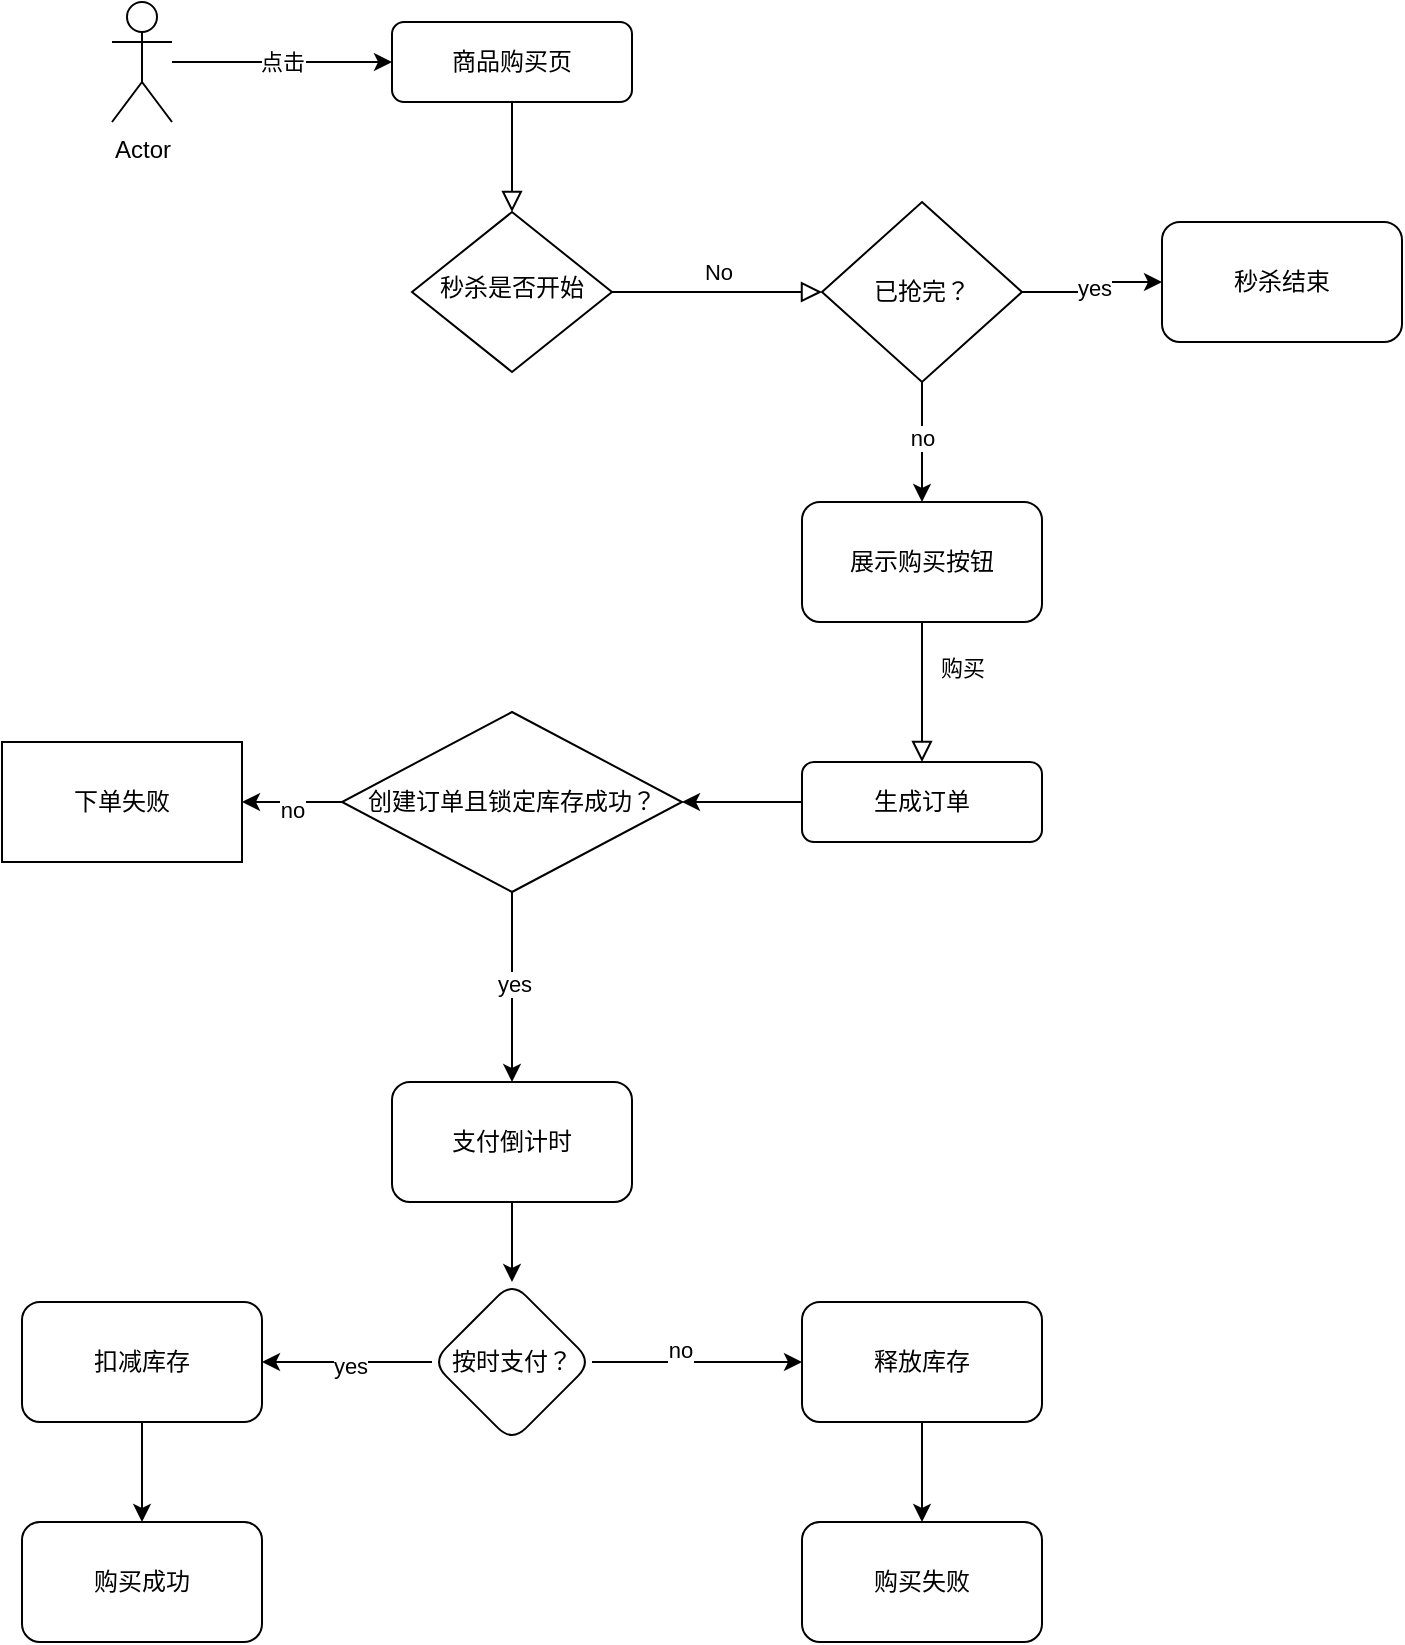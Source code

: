 <mxfile version="26.0.14">
  <diagram id="C5RBs43oDa-KdzZeNtuy" name="Page-1">
    <mxGraphModel dx="1818" dy="558" grid="1" gridSize="10" guides="1" tooltips="1" connect="1" arrows="1" fold="1" page="1" pageScale="1" pageWidth="827" pageHeight="1169" math="0" shadow="0">
      <root>
        <mxCell id="WIyWlLk6GJQsqaUBKTNV-0" />
        <mxCell id="WIyWlLk6GJQsqaUBKTNV-1" parent="WIyWlLk6GJQsqaUBKTNV-0" />
        <mxCell id="WIyWlLk6GJQsqaUBKTNV-2" value="" style="rounded=0;html=1;jettySize=auto;orthogonalLoop=1;fontSize=11;endArrow=block;endFill=0;endSize=8;strokeWidth=1;shadow=0;labelBackgroundColor=none;edgeStyle=orthogonalEdgeStyle;" parent="WIyWlLk6GJQsqaUBKTNV-1" source="WIyWlLk6GJQsqaUBKTNV-3" target="WIyWlLk6GJQsqaUBKTNV-6" edge="1">
          <mxGeometry relative="1" as="geometry" />
        </mxCell>
        <mxCell id="WIyWlLk6GJQsqaUBKTNV-3" value="商品购买页" style="rounded=1;whiteSpace=wrap;html=1;fontSize=12;glass=0;strokeWidth=1;shadow=0;" parent="WIyWlLk6GJQsqaUBKTNV-1" vertex="1">
          <mxGeometry x="125" y="80" width="120" height="40" as="geometry" />
        </mxCell>
        <mxCell id="WIyWlLk6GJQsqaUBKTNV-5" value="No" style="edgeStyle=orthogonalEdgeStyle;rounded=0;html=1;jettySize=auto;orthogonalLoop=1;fontSize=11;endArrow=block;endFill=0;endSize=8;strokeWidth=1;shadow=0;labelBackgroundColor=none;entryX=0;entryY=0.5;entryDx=0;entryDy=0;" parent="WIyWlLk6GJQsqaUBKTNV-1" source="WIyWlLk6GJQsqaUBKTNV-6" target="ZsQF3MbV9kmO2ybGHAxm-5" edge="1">
          <mxGeometry y="10" relative="1" as="geometry">
            <mxPoint as="offset" />
            <mxPoint x="320" y="210" as="targetPoint" />
          </mxGeometry>
        </mxCell>
        <mxCell id="WIyWlLk6GJQsqaUBKTNV-6" value="秒杀是否开始" style="rhombus;whiteSpace=wrap;html=1;shadow=0;fontFamily=Helvetica;fontSize=12;align=center;strokeWidth=1;spacing=6;spacingTop=-4;" parent="WIyWlLk6GJQsqaUBKTNV-1" vertex="1">
          <mxGeometry x="135" y="175" width="100" height="80" as="geometry" />
        </mxCell>
        <mxCell id="WIyWlLk6GJQsqaUBKTNV-8" value="购买&lt;div&gt;&lt;br&gt;&lt;/div&gt;" style="rounded=0;html=1;jettySize=auto;orthogonalLoop=1;fontSize=11;endArrow=block;endFill=0;endSize=8;strokeWidth=1;shadow=0;labelBackgroundColor=none;edgeStyle=orthogonalEdgeStyle;exitX=0.5;exitY=1;exitDx=0;exitDy=0;" parent="WIyWlLk6GJQsqaUBKTNV-1" source="ZsQF3MbV9kmO2ybGHAxm-10" target="WIyWlLk6GJQsqaUBKTNV-11" edge="1">
          <mxGeometry x="-0.143" y="20" relative="1" as="geometry">
            <mxPoint as="offset" />
            <mxPoint x="220" y="370" as="sourcePoint" />
          </mxGeometry>
        </mxCell>
        <mxCell id="ZsQF3MbV9kmO2ybGHAxm-14" value="" style="edgeStyle=orthogonalEdgeStyle;rounded=0;orthogonalLoop=1;jettySize=auto;html=1;" edge="1" parent="WIyWlLk6GJQsqaUBKTNV-1" source="WIyWlLk6GJQsqaUBKTNV-11" target="ZsQF3MbV9kmO2ybGHAxm-13">
          <mxGeometry relative="1" as="geometry" />
        </mxCell>
        <mxCell id="WIyWlLk6GJQsqaUBKTNV-11" value="生成订单" style="rounded=1;whiteSpace=wrap;html=1;fontSize=12;glass=0;strokeWidth=1;shadow=0;" parent="WIyWlLk6GJQsqaUBKTNV-1" vertex="1">
          <mxGeometry x="330" y="450" width="120" height="40" as="geometry" />
        </mxCell>
        <mxCell id="ZsQF3MbV9kmO2ybGHAxm-3" value="" style="edgeStyle=orthogonalEdgeStyle;rounded=0;orthogonalLoop=1;jettySize=auto;html=1;" edge="1" parent="WIyWlLk6GJQsqaUBKTNV-1" source="ZsQF3MbV9kmO2ybGHAxm-0" target="WIyWlLk6GJQsqaUBKTNV-3">
          <mxGeometry relative="1" as="geometry" />
        </mxCell>
        <mxCell id="ZsQF3MbV9kmO2ybGHAxm-4" value="点击" style="edgeLabel;html=1;align=center;verticalAlign=middle;resizable=0;points=[];" vertex="1" connectable="0" parent="ZsQF3MbV9kmO2ybGHAxm-3">
          <mxGeometry relative="1" as="geometry">
            <mxPoint as="offset" />
          </mxGeometry>
        </mxCell>
        <mxCell id="ZsQF3MbV9kmO2ybGHAxm-0" value="Actor" style="shape=umlActor;verticalLabelPosition=bottom;verticalAlign=top;html=1;outlineConnect=0;" vertex="1" parent="WIyWlLk6GJQsqaUBKTNV-1">
          <mxGeometry x="-15" y="70" width="30" height="60" as="geometry" />
        </mxCell>
        <mxCell id="ZsQF3MbV9kmO2ybGHAxm-8" value="" style="edgeStyle=orthogonalEdgeStyle;rounded=0;orthogonalLoop=1;jettySize=auto;html=1;" edge="1" parent="WIyWlLk6GJQsqaUBKTNV-1" source="ZsQF3MbV9kmO2ybGHAxm-5" target="ZsQF3MbV9kmO2ybGHAxm-7">
          <mxGeometry relative="1" as="geometry" />
        </mxCell>
        <mxCell id="ZsQF3MbV9kmO2ybGHAxm-9" value="yes" style="edgeLabel;html=1;align=center;verticalAlign=middle;resizable=0;points=[];" vertex="1" connectable="0" parent="ZsQF3MbV9kmO2ybGHAxm-8">
          <mxGeometry x="0.033" y="-1" relative="1" as="geometry">
            <mxPoint y="1" as="offset" />
          </mxGeometry>
        </mxCell>
        <mxCell id="ZsQF3MbV9kmO2ybGHAxm-11" value="" style="edgeStyle=orthogonalEdgeStyle;rounded=0;orthogonalLoop=1;jettySize=auto;html=1;" edge="1" parent="WIyWlLk6GJQsqaUBKTNV-1" source="ZsQF3MbV9kmO2ybGHAxm-5" target="ZsQF3MbV9kmO2ybGHAxm-10">
          <mxGeometry relative="1" as="geometry" />
        </mxCell>
        <mxCell id="ZsQF3MbV9kmO2ybGHAxm-12" value="no" style="edgeLabel;html=1;align=center;verticalAlign=middle;resizable=0;points=[];" vertex="1" connectable="0" parent="ZsQF3MbV9kmO2ybGHAxm-11">
          <mxGeometry x="-0.071" relative="1" as="geometry">
            <mxPoint as="offset" />
          </mxGeometry>
        </mxCell>
        <mxCell id="ZsQF3MbV9kmO2ybGHAxm-5" value="已抢完？" style="rhombus;whiteSpace=wrap;html=1;" vertex="1" parent="WIyWlLk6GJQsqaUBKTNV-1">
          <mxGeometry x="340" y="170" width="100" height="90" as="geometry" />
        </mxCell>
        <mxCell id="ZsQF3MbV9kmO2ybGHAxm-7" value="秒杀结束" style="rounded=1;whiteSpace=wrap;html=1;" vertex="1" parent="WIyWlLk6GJQsqaUBKTNV-1">
          <mxGeometry x="510" y="180" width="120" height="60" as="geometry" />
        </mxCell>
        <mxCell id="ZsQF3MbV9kmO2ybGHAxm-10" value="展示购买按钮" style="rounded=1;whiteSpace=wrap;html=1;" vertex="1" parent="WIyWlLk6GJQsqaUBKTNV-1">
          <mxGeometry x="330" y="320" width="120" height="60" as="geometry" />
        </mxCell>
        <mxCell id="ZsQF3MbV9kmO2ybGHAxm-18" value="" style="edgeStyle=orthogonalEdgeStyle;rounded=0;orthogonalLoop=1;jettySize=auto;html=1;" edge="1" parent="WIyWlLk6GJQsqaUBKTNV-1" source="ZsQF3MbV9kmO2ybGHAxm-13" target="ZsQF3MbV9kmO2ybGHAxm-17">
          <mxGeometry relative="1" as="geometry" />
        </mxCell>
        <mxCell id="ZsQF3MbV9kmO2ybGHAxm-19" value="yes" style="edgeLabel;html=1;align=center;verticalAlign=middle;resizable=0;points=[];" vertex="1" connectable="0" parent="ZsQF3MbV9kmO2ybGHAxm-18">
          <mxGeometry x="-0.063" y="1" relative="1" as="geometry">
            <mxPoint y="1" as="offset" />
          </mxGeometry>
        </mxCell>
        <mxCell id="ZsQF3MbV9kmO2ybGHAxm-21" value="" style="edgeStyle=orthogonalEdgeStyle;rounded=0;orthogonalLoop=1;jettySize=auto;html=1;" edge="1" parent="WIyWlLk6GJQsqaUBKTNV-1" source="ZsQF3MbV9kmO2ybGHAxm-13" target="ZsQF3MbV9kmO2ybGHAxm-20">
          <mxGeometry relative="1" as="geometry" />
        </mxCell>
        <mxCell id="ZsQF3MbV9kmO2ybGHAxm-22" value="no" style="edgeLabel;html=1;align=center;verticalAlign=middle;resizable=0;points=[];" vertex="1" connectable="0" parent="ZsQF3MbV9kmO2ybGHAxm-21">
          <mxGeometry x="0.029" y="3" relative="1" as="geometry">
            <mxPoint y="1" as="offset" />
          </mxGeometry>
        </mxCell>
        <mxCell id="ZsQF3MbV9kmO2ybGHAxm-13" value="创建订单且锁定库存成功？" style="rhombus;whiteSpace=wrap;html=1;" vertex="1" parent="WIyWlLk6GJQsqaUBKTNV-1">
          <mxGeometry x="100" y="425" width="170" height="90" as="geometry" />
        </mxCell>
        <mxCell id="ZsQF3MbV9kmO2ybGHAxm-15" style="edgeStyle=orthogonalEdgeStyle;rounded=0;orthogonalLoop=1;jettySize=auto;html=1;exitX=0.5;exitY=1;exitDx=0;exitDy=0;" edge="1" parent="WIyWlLk6GJQsqaUBKTNV-1" source="ZsQF3MbV9kmO2ybGHAxm-13" target="ZsQF3MbV9kmO2ybGHAxm-13">
          <mxGeometry relative="1" as="geometry" />
        </mxCell>
        <mxCell id="ZsQF3MbV9kmO2ybGHAxm-24" value="" style="edgeStyle=orthogonalEdgeStyle;rounded=0;orthogonalLoop=1;jettySize=auto;html=1;" edge="1" parent="WIyWlLk6GJQsqaUBKTNV-1" source="ZsQF3MbV9kmO2ybGHAxm-17" target="ZsQF3MbV9kmO2ybGHAxm-23">
          <mxGeometry relative="1" as="geometry" />
        </mxCell>
        <mxCell id="ZsQF3MbV9kmO2ybGHAxm-17" value="支付倒计时" style="rounded=1;whiteSpace=wrap;html=1;" vertex="1" parent="WIyWlLk6GJQsqaUBKTNV-1">
          <mxGeometry x="125" y="610" width="120" height="60" as="geometry" />
        </mxCell>
        <mxCell id="ZsQF3MbV9kmO2ybGHAxm-20" value="下单失败" style="whiteSpace=wrap;html=1;" vertex="1" parent="WIyWlLk6GJQsqaUBKTNV-1">
          <mxGeometry x="-70" y="440" width="120" height="60" as="geometry" />
        </mxCell>
        <mxCell id="ZsQF3MbV9kmO2ybGHAxm-26" value="" style="edgeStyle=orthogonalEdgeStyle;rounded=0;orthogonalLoop=1;jettySize=auto;html=1;" edge="1" parent="WIyWlLk6GJQsqaUBKTNV-1" source="ZsQF3MbV9kmO2ybGHAxm-23" target="ZsQF3MbV9kmO2ybGHAxm-25">
          <mxGeometry relative="1" as="geometry" />
        </mxCell>
        <mxCell id="ZsQF3MbV9kmO2ybGHAxm-30" value="no&lt;div&gt;&lt;br&gt;&lt;/div&gt;" style="edgeLabel;html=1;align=center;verticalAlign=middle;resizable=0;points=[];" vertex="1" connectable="0" parent="ZsQF3MbV9kmO2ybGHAxm-26">
          <mxGeometry x="-0.167" y="-1" relative="1" as="geometry">
            <mxPoint as="offset" />
          </mxGeometry>
        </mxCell>
        <mxCell id="ZsQF3MbV9kmO2ybGHAxm-28" value="" style="edgeStyle=orthogonalEdgeStyle;rounded=0;orthogonalLoop=1;jettySize=auto;html=1;" edge="1" parent="WIyWlLk6GJQsqaUBKTNV-1" source="ZsQF3MbV9kmO2ybGHAxm-23" target="ZsQF3MbV9kmO2ybGHAxm-27">
          <mxGeometry relative="1" as="geometry" />
        </mxCell>
        <mxCell id="ZsQF3MbV9kmO2ybGHAxm-29" value="yes" style="edgeLabel;html=1;align=center;verticalAlign=middle;resizable=0;points=[];" vertex="1" connectable="0" parent="ZsQF3MbV9kmO2ybGHAxm-28">
          <mxGeometry x="-0.033" y="2" relative="1" as="geometry">
            <mxPoint as="offset" />
          </mxGeometry>
        </mxCell>
        <mxCell id="ZsQF3MbV9kmO2ybGHAxm-23" value="按时支付？" style="rhombus;whiteSpace=wrap;html=1;rounded=1;" vertex="1" parent="WIyWlLk6GJQsqaUBKTNV-1">
          <mxGeometry x="145" y="710" width="80" height="80" as="geometry" />
        </mxCell>
        <mxCell id="ZsQF3MbV9kmO2ybGHAxm-34" value="" style="edgeStyle=orthogonalEdgeStyle;rounded=0;orthogonalLoop=1;jettySize=auto;html=1;" edge="1" parent="WIyWlLk6GJQsqaUBKTNV-1" source="ZsQF3MbV9kmO2ybGHAxm-25" target="ZsQF3MbV9kmO2ybGHAxm-33">
          <mxGeometry relative="1" as="geometry" />
        </mxCell>
        <mxCell id="ZsQF3MbV9kmO2ybGHAxm-25" value="释放库存" style="whiteSpace=wrap;html=1;rounded=1;" vertex="1" parent="WIyWlLk6GJQsqaUBKTNV-1">
          <mxGeometry x="330" y="720" width="120" height="60" as="geometry" />
        </mxCell>
        <mxCell id="ZsQF3MbV9kmO2ybGHAxm-32" value="" style="edgeStyle=orthogonalEdgeStyle;rounded=0;orthogonalLoop=1;jettySize=auto;html=1;" edge="1" parent="WIyWlLk6GJQsqaUBKTNV-1" source="ZsQF3MbV9kmO2ybGHAxm-27" target="ZsQF3MbV9kmO2ybGHAxm-31">
          <mxGeometry relative="1" as="geometry" />
        </mxCell>
        <mxCell id="ZsQF3MbV9kmO2ybGHAxm-27" value="扣减库存" style="whiteSpace=wrap;html=1;rounded=1;" vertex="1" parent="WIyWlLk6GJQsqaUBKTNV-1">
          <mxGeometry x="-60" y="720" width="120" height="60" as="geometry" />
        </mxCell>
        <mxCell id="ZsQF3MbV9kmO2ybGHAxm-31" value="购买成功" style="rounded=1;whiteSpace=wrap;html=1;" vertex="1" parent="WIyWlLk6GJQsqaUBKTNV-1">
          <mxGeometry x="-60" y="830" width="120" height="60" as="geometry" />
        </mxCell>
        <mxCell id="ZsQF3MbV9kmO2ybGHAxm-33" value="购买失败" style="whiteSpace=wrap;html=1;rounded=1;" vertex="1" parent="WIyWlLk6GJQsqaUBKTNV-1">
          <mxGeometry x="330" y="830" width="120" height="60" as="geometry" />
        </mxCell>
      </root>
    </mxGraphModel>
  </diagram>
</mxfile>
